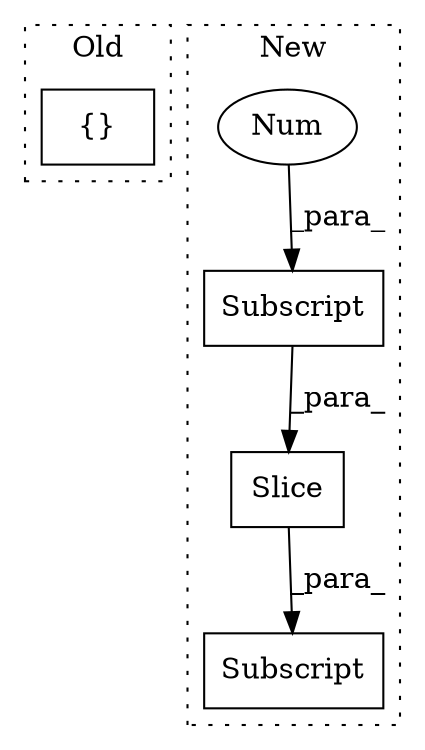 digraph G {
subgraph cluster0 {
1 [label="{}" a="59" s="15947,15947" l="2,1" shape="box"];
label = "Old";
style="dotted";
}
subgraph cluster1 {
2 [label="Slice" a="80" s="16584" l="1" shape="box"];
3 [label="Subscript" a="63" s="16585,0" l="25,0" shape="box"];
4 [label="Num" a="76" s="16608" l="1" shape="ellipse"];
5 [label="Subscript" a="63" s="16568,0" l="43,0" shape="box"];
label = "New";
style="dotted";
}
2 -> 5 [label="_para_"];
3 -> 2 [label="_para_"];
4 -> 3 [label="_para_"];
}